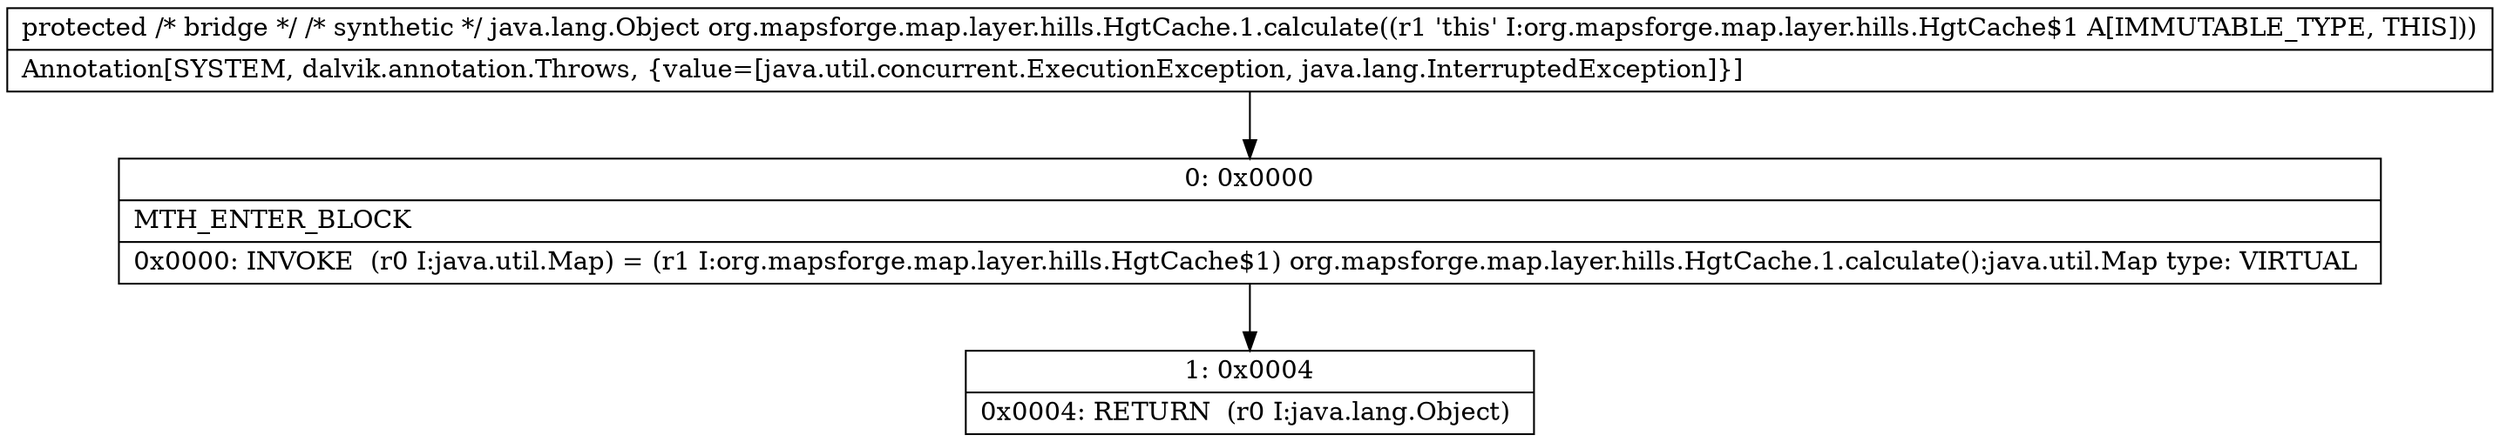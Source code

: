 digraph "CFG fororg.mapsforge.map.layer.hills.HgtCache.1.calculate()Ljava\/lang\/Object;" {
Node_0 [shape=record,label="{0\:\ 0x0000|MTH_ENTER_BLOCK\l|0x0000: INVOKE  (r0 I:java.util.Map) = (r1 I:org.mapsforge.map.layer.hills.HgtCache$1) org.mapsforge.map.layer.hills.HgtCache.1.calculate():java.util.Map type: VIRTUAL \l}"];
Node_1 [shape=record,label="{1\:\ 0x0004|0x0004: RETURN  (r0 I:java.lang.Object) \l}"];
MethodNode[shape=record,label="{protected \/* bridge *\/ \/* synthetic *\/ java.lang.Object org.mapsforge.map.layer.hills.HgtCache.1.calculate((r1 'this' I:org.mapsforge.map.layer.hills.HgtCache$1 A[IMMUTABLE_TYPE, THIS]))  | Annotation[SYSTEM, dalvik.annotation.Throws, \{value=[java.util.concurrent.ExecutionException, java.lang.InterruptedException]\}]\l}"];
MethodNode -> Node_0;
Node_0 -> Node_1;
}

